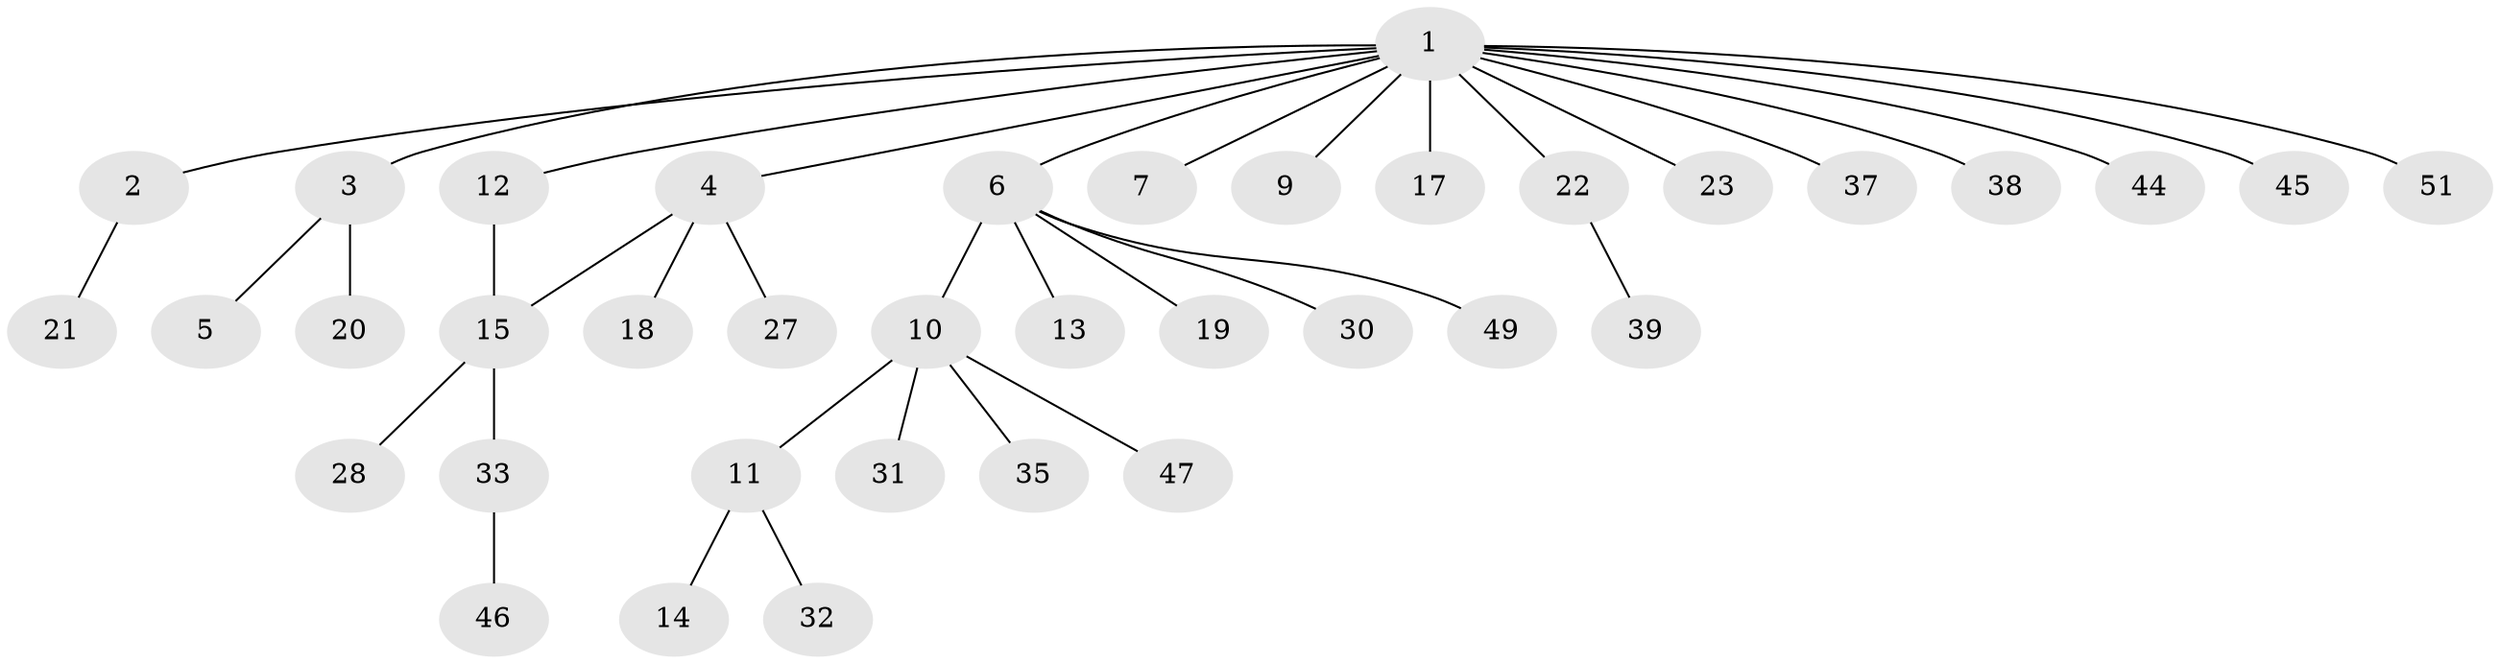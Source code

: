 // Generated by graph-tools (version 1.1) at 2025/23/03/03/25 07:23:52]
// undirected, 37 vertices, 37 edges
graph export_dot {
graph [start="1"]
  node [color=gray90,style=filled];
  1 [super="+8"];
  2 [super="+26"];
  3 [super="+34"];
  4;
  5;
  6 [super="+16"];
  7;
  9 [super="+24"];
  10 [super="+43"];
  11 [super="+41"];
  12;
  13;
  14;
  15 [super="+25"];
  17;
  18;
  19 [super="+40"];
  20;
  21;
  22 [super="+29"];
  23 [super="+52"];
  27;
  28 [super="+48"];
  30;
  31 [super="+42"];
  32;
  33 [super="+36"];
  35 [super="+50"];
  37;
  38;
  39;
  44;
  45;
  46;
  47;
  49;
  51;
  1 -- 2;
  1 -- 3;
  1 -- 4;
  1 -- 6;
  1 -- 7;
  1 -- 9;
  1 -- 12;
  1 -- 17;
  1 -- 22;
  1 -- 23;
  1 -- 37;
  1 -- 38;
  1 -- 45;
  1 -- 51;
  1 -- 44;
  2 -- 21;
  3 -- 5;
  3 -- 20;
  4 -- 15;
  4 -- 18;
  4 -- 27;
  6 -- 10;
  6 -- 13;
  6 -- 19;
  6 -- 30;
  6 -- 49;
  10 -- 11;
  10 -- 31;
  10 -- 35;
  10 -- 47;
  11 -- 14;
  11 -- 32;
  12 -- 15;
  15 -- 28;
  15 -- 33;
  22 -- 39;
  33 -- 46;
}
